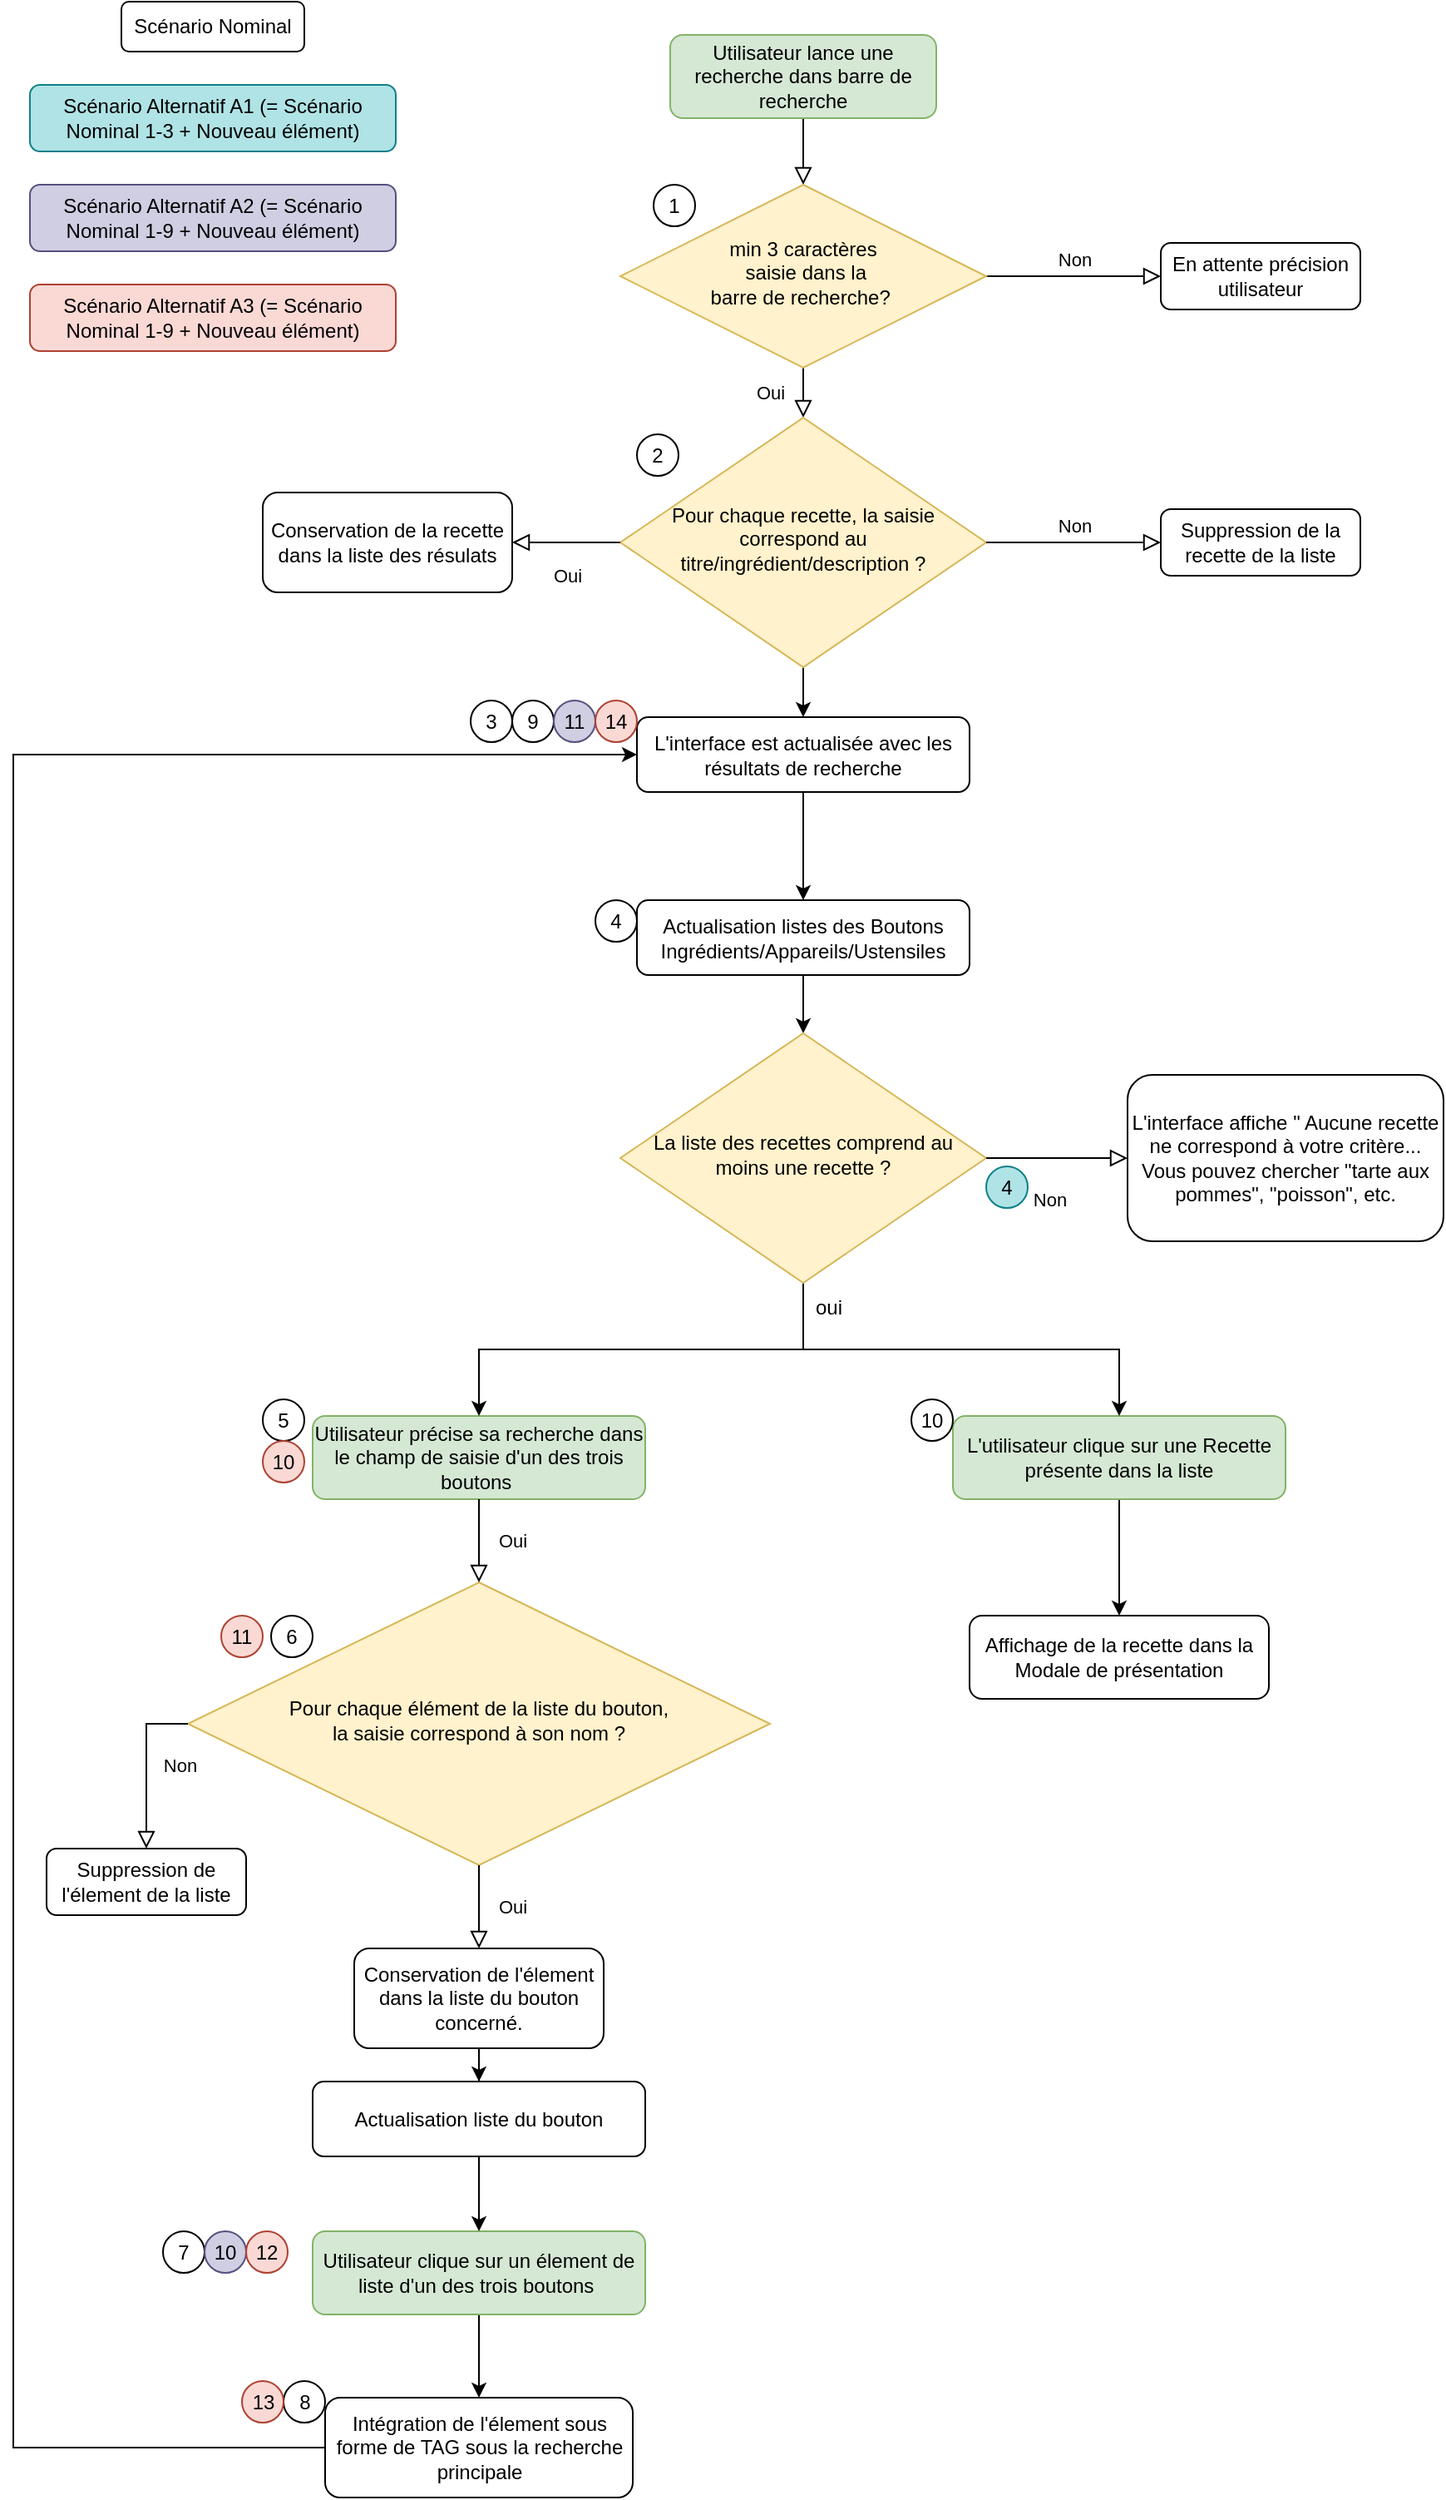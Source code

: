 <mxfile version="21.2.1" type="device">
  <diagram id="C5RBs43oDa-KdzZeNtuy" name="Page-1">
    <mxGraphModel dx="1833" dy="628" grid="1" gridSize="10" guides="1" tooltips="1" connect="1" arrows="1" fold="1" page="1" pageScale="1" pageWidth="827" pageHeight="1169" math="0" shadow="0">
      <root>
        <mxCell id="WIyWlLk6GJQsqaUBKTNV-0" />
        <mxCell id="WIyWlLk6GJQsqaUBKTNV-1" parent="WIyWlLk6GJQsqaUBKTNV-0" />
        <mxCell id="WIyWlLk6GJQsqaUBKTNV-2" value="" style="rounded=0;html=1;jettySize=auto;orthogonalLoop=1;fontSize=11;endArrow=block;endFill=0;endSize=8;strokeWidth=1;shadow=0;labelBackgroundColor=none;edgeStyle=orthogonalEdgeStyle;" parent="WIyWlLk6GJQsqaUBKTNV-1" source="WIyWlLk6GJQsqaUBKTNV-3" target="WIyWlLk6GJQsqaUBKTNV-6" edge="1">
          <mxGeometry relative="1" as="geometry" />
        </mxCell>
        <mxCell id="WIyWlLk6GJQsqaUBKTNV-3" value="Utilisateur lance une recherche dans barre de recherche" style="rounded=1;whiteSpace=wrap;html=1;fontSize=12;glass=0;strokeWidth=1;shadow=0;fillColor=#d5e8d4;strokeColor=#82b366;" parent="WIyWlLk6GJQsqaUBKTNV-1" vertex="1">
          <mxGeometry x="175" y="50" width="160" height="50" as="geometry" />
        </mxCell>
        <mxCell id="WIyWlLk6GJQsqaUBKTNV-4" value="Oui" style="rounded=0;html=1;jettySize=auto;orthogonalLoop=1;fontSize=11;endArrow=block;endFill=0;endSize=8;strokeWidth=1;shadow=0;labelBackgroundColor=none;edgeStyle=orthogonalEdgeStyle;entryX=0.5;entryY=0;entryDx=0;entryDy=0;" parent="WIyWlLk6GJQsqaUBKTNV-1" source="WIyWlLk6GJQsqaUBKTNV-6" target="kjVBQBZkSezJ54CpDJoZ-2" edge="1">
          <mxGeometry y="20" relative="1" as="geometry">
            <mxPoint as="offset" />
            <mxPoint x="255" y="280" as="targetPoint" />
          </mxGeometry>
        </mxCell>
        <mxCell id="WIyWlLk6GJQsqaUBKTNV-5" value="Non" style="edgeStyle=orthogonalEdgeStyle;rounded=0;html=1;jettySize=auto;orthogonalLoop=1;fontSize=11;endArrow=block;endFill=0;endSize=8;strokeWidth=1;shadow=0;labelBackgroundColor=none;entryX=0;entryY=0.5;entryDx=0;entryDy=0;" parent="WIyWlLk6GJQsqaUBKTNV-1" source="WIyWlLk6GJQsqaUBKTNV-6" target="WIyWlLk6GJQsqaUBKTNV-7" edge="1">
          <mxGeometry y="10" relative="1" as="geometry">
            <mxPoint as="offset" />
            <mxPoint x="469" y="195" as="targetPoint" />
          </mxGeometry>
        </mxCell>
        <mxCell id="WIyWlLk6GJQsqaUBKTNV-6" value="min 3 caractères&lt;br&gt;&amp;nbsp;saisie dans la &lt;br&gt;barre de recherche?&amp;nbsp;" style="rhombus;whiteSpace=wrap;html=1;shadow=0;fontFamily=Helvetica;fontSize=12;align=center;strokeWidth=1;spacing=6;spacingTop=-4;fillColor=#fff2cc;strokeColor=#d6b656;" parent="WIyWlLk6GJQsqaUBKTNV-1" vertex="1">
          <mxGeometry x="145" y="140" width="220" height="110" as="geometry" />
        </mxCell>
        <mxCell id="WIyWlLk6GJQsqaUBKTNV-7" value="En attente précision utilisateur" style="rounded=1;whiteSpace=wrap;html=1;fontSize=12;glass=0;strokeWidth=1;shadow=0;" parent="WIyWlLk6GJQsqaUBKTNV-1" vertex="1">
          <mxGeometry x="470" y="175" width="120" height="40" as="geometry" />
        </mxCell>
        <mxCell id="kjVBQBZkSezJ54CpDJoZ-44" value="" style="edgeStyle=orthogonalEdgeStyle;rounded=0;orthogonalLoop=1;jettySize=auto;html=1;" edge="1" parent="WIyWlLk6GJQsqaUBKTNV-1" source="kjVBQBZkSezJ54CpDJoZ-2">
          <mxGeometry relative="1" as="geometry">
            <mxPoint x="255" y="460" as="targetPoint" />
          </mxGeometry>
        </mxCell>
        <mxCell id="kjVBQBZkSezJ54CpDJoZ-2" value="Pour chaque recette, la saisie correspond au titre/ingrédient/description ?" style="rhombus;whiteSpace=wrap;html=1;shadow=0;fontFamily=Helvetica;fontSize=12;align=center;strokeWidth=1;spacing=6;spacingTop=-4;fillColor=#fff2cc;strokeColor=#d6b656;" vertex="1" parent="WIyWlLk6GJQsqaUBKTNV-1">
          <mxGeometry x="145" y="280" width="220" height="150" as="geometry" />
        </mxCell>
        <mxCell id="kjVBQBZkSezJ54CpDJoZ-5" value="Suppression de la recette de la liste" style="rounded=1;whiteSpace=wrap;html=1;fontSize=12;glass=0;strokeWidth=1;shadow=0;" vertex="1" parent="WIyWlLk6GJQsqaUBKTNV-1">
          <mxGeometry x="470" y="335" width="120" height="40" as="geometry" />
        </mxCell>
        <mxCell id="kjVBQBZkSezJ54CpDJoZ-82" value="" style="edgeStyle=orthogonalEdgeStyle;rounded=0;orthogonalLoop=1;jettySize=auto;html=1;" edge="1" parent="WIyWlLk6GJQsqaUBKTNV-1" source="kjVBQBZkSezJ54CpDJoZ-6" target="kjVBQBZkSezJ54CpDJoZ-57">
          <mxGeometry relative="1" as="geometry" />
        </mxCell>
        <mxCell id="kjVBQBZkSezJ54CpDJoZ-6" value="Actualisation listes des Boutons Ingrédients/Appareils/Ustensiles" style="rounded=1;whiteSpace=wrap;html=1;fontSize=12;glass=0;strokeWidth=1;shadow=0;" vertex="1" parent="WIyWlLk6GJQsqaUBKTNV-1">
          <mxGeometry x="155" y="570" width="200" height="45" as="geometry" />
        </mxCell>
        <mxCell id="kjVBQBZkSezJ54CpDJoZ-8" value="1" style="ellipse;whiteSpace=wrap;html=1;aspect=fixed;" vertex="1" parent="WIyWlLk6GJQsqaUBKTNV-1">
          <mxGeometry x="165" y="140" width="25" height="25" as="geometry" />
        </mxCell>
        <mxCell id="kjVBQBZkSezJ54CpDJoZ-9" value="2" style="ellipse;whiteSpace=wrap;html=1;aspect=fixed;" vertex="1" parent="WIyWlLk6GJQsqaUBKTNV-1">
          <mxGeometry x="155" y="290" width="25" height="25" as="geometry" />
        </mxCell>
        <mxCell id="kjVBQBZkSezJ54CpDJoZ-10" value="3" style="ellipse;whiteSpace=wrap;html=1;aspect=fixed;" vertex="1" parent="WIyWlLk6GJQsqaUBKTNV-1">
          <mxGeometry x="55" y="450" width="25" height="25" as="geometry" />
        </mxCell>
        <mxCell id="kjVBQBZkSezJ54CpDJoZ-12" value="Utilisateur précise sa recherche dans le champ de saisie d&#39;un des trois boutons&amp;nbsp;" style="rounded=1;whiteSpace=wrap;html=1;fontSize=12;glass=0;strokeWidth=1;shadow=0;fillColor=#d5e8d4;strokeColor=#82b366;" vertex="1" parent="WIyWlLk6GJQsqaUBKTNV-1">
          <mxGeometry x="-40" y="880" width="200" height="50" as="geometry" />
        </mxCell>
        <mxCell id="kjVBQBZkSezJ54CpDJoZ-15" value="Pour chaque élément de la liste du bouton,&lt;br&gt;&amp;nbsp;la saisie correspond à son nom&amp;nbsp;?&amp;nbsp;" style="rhombus;whiteSpace=wrap;html=1;shadow=0;fontFamily=Helvetica;fontSize=12;align=center;strokeWidth=1;spacing=6;spacingTop=-4;fillColor=#fff2cc;strokeColor=#d6b656;" vertex="1" parent="WIyWlLk6GJQsqaUBKTNV-1">
          <mxGeometry x="-115" y="980" width="350" height="170" as="geometry" />
        </mxCell>
        <mxCell id="kjVBQBZkSezJ54CpDJoZ-17" value="Suppression de l&#39;élement de la liste" style="rounded=1;whiteSpace=wrap;html=1;fontSize=12;glass=0;strokeWidth=1;shadow=0;" vertex="1" parent="WIyWlLk6GJQsqaUBKTNV-1">
          <mxGeometry x="-200" y="1140" width="120" height="40" as="geometry" />
        </mxCell>
        <mxCell id="kjVBQBZkSezJ54CpDJoZ-41" value="" style="edgeStyle=orthogonalEdgeStyle;rounded=0;orthogonalLoop=1;jettySize=auto;html=1;" edge="1" parent="WIyWlLk6GJQsqaUBKTNV-1" source="kjVBQBZkSezJ54CpDJoZ-18" target="kjVBQBZkSezJ54CpDJoZ-38">
          <mxGeometry relative="1" as="geometry" />
        </mxCell>
        <mxCell id="kjVBQBZkSezJ54CpDJoZ-18" value="Conservation de l&#39;élement dans la liste du bouton concerné." style="rounded=1;whiteSpace=wrap;html=1;fontSize=12;glass=0;strokeWidth=1;shadow=0;" vertex="1" parent="WIyWlLk6GJQsqaUBKTNV-1">
          <mxGeometry x="-15" y="1200" width="150" height="60" as="geometry" />
        </mxCell>
        <mxCell id="kjVBQBZkSezJ54CpDJoZ-39" value="" style="edgeStyle=orthogonalEdgeStyle;rounded=0;orthogonalLoop=1;jettySize=auto;html=1;" edge="1" parent="WIyWlLk6GJQsqaUBKTNV-1" source="kjVBQBZkSezJ54CpDJoZ-21" target="kjVBQBZkSezJ54CpDJoZ-22">
          <mxGeometry relative="1" as="geometry" />
        </mxCell>
        <mxCell id="kjVBQBZkSezJ54CpDJoZ-21" value="Utilisateur clique sur un élement de liste d&#39;un des trois boutons&amp;nbsp;" style="rounded=1;whiteSpace=wrap;html=1;fontSize=12;glass=0;strokeWidth=1;shadow=0;fillColor=#d5e8d4;strokeColor=#82b366;" vertex="1" parent="WIyWlLk6GJQsqaUBKTNV-1">
          <mxGeometry x="-40" y="1370" width="200" height="50" as="geometry" />
        </mxCell>
        <mxCell id="kjVBQBZkSezJ54CpDJoZ-86" style="edgeStyle=orthogonalEdgeStyle;rounded=0;orthogonalLoop=1;jettySize=auto;html=1;entryX=0;entryY=0.5;entryDx=0;entryDy=0;" edge="1" parent="WIyWlLk6GJQsqaUBKTNV-1" source="kjVBQBZkSezJ54CpDJoZ-22" target="kjVBQBZkSezJ54CpDJoZ-24">
          <mxGeometry relative="1" as="geometry">
            <Array as="points">
              <mxPoint x="-220" y="1500" />
              <mxPoint x="-220" y="483" />
            </Array>
          </mxGeometry>
        </mxCell>
        <mxCell id="kjVBQBZkSezJ54CpDJoZ-22" value="Intégration de l&#39;élement sous forme de TAG sous la recherche principale" style="rounded=1;whiteSpace=wrap;html=1;fontSize=12;glass=0;strokeWidth=1;shadow=0;" vertex="1" parent="WIyWlLk6GJQsqaUBKTNV-1">
          <mxGeometry x="-32.5" y="1470" width="185" height="60" as="geometry" />
        </mxCell>
        <mxCell id="kjVBQBZkSezJ54CpDJoZ-81" value="" style="edgeStyle=orthogonalEdgeStyle;rounded=0;orthogonalLoop=1;jettySize=auto;html=1;" edge="1" parent="WIyWlLk6GJQsqaUBKTNV-1" source="kjVBQBZkSezJ54CpDJoZ-24" target="kjVBQBZkSezJ54CpDJoZ-6">
          <mxGeometry relative="1" as="geometry" />
        </mxCell>
        <mxCell id="kjVBQBZkSezJ54CpDJoZ-24" value="L&#39;interface est actualisée avec les résultats de recherche" style="rounded=1;whiteSpace=wrap;html=1;fontSize=12;glass=0;strokeWidth=1;shadow=0;" vertex="1" parent="WIyWlLk6GJQsqaUBKTNV-1">
          <mxGeometry x="155" y="460" width="200" height="45" as="geometry" />
        </mxCell>
        <mxCell id="kjVBQBZkSezJ54CpDJoZ-26" value="Non" style="edgeStyle=orthogonalEdgeStyle;rounded=0;html=1;jettySize=auto;orthogonalLoop=1;fontSize=11;endArrow=block;endFill=0;endSize=8;strokeWidth=1;shadow=0;labelBackgroundColor=none;entryX=0;entryY=0.5;entryDx=0;entryDy=0;exitX=1;exitY=0.5;exitDx=0;exitDy=0;" edge="1" parent="WIyWlLk6GJQsqaUBKTNV-1" source="kjVBQBZkSezJ54CpDJoZ-2" target="kjVBQBZkSezJ54CpDJoZ-5">
          <mxGeometry y="10" relative="1" as="geometry">
            <mxPoint as="offset" />
            <mxPoint x="375" y="205" as="sourcePoint" />
            <mxPoint x="495" y="205" as="targetPoint" />
          </mxGeometry>
        </mxCell>
        <mxCell id="kjVBQBZkSezJ54CpDJoZ-58" value="" style="edgeStyle=orthogonalEdgeStyle;rounded=0;orthogonalLoop=1;jettySize=auto;html=1;" edge="1" parent="WIyWlLk6GJQsqaUBKTNV-1" source="kjVBQBZkSezJ54CpDJoZ-27" target="kjVBQBZkSezJ54CpDJoZ-28">
          <mxGeometry relative="1" as="geometry" />
        </mxCell>
        <mxCell id="kjVBQBZkSezJ54CpDJoZ-27" value="L&#39;utilisateur clique sur une Recette présente dans la liste" style="rounded=1;whiteSpace=wrap;html=1;fontSize=12;glass=0;strokeWidth=1;shadow=0;fillColor=#d5e8d4;strokeColor=#82b366;" vertex="1" parent="WIyWlLk6GJQsqaUBKTNV-1">
          <mxGeometry x="345" y="880" width="200" height="50" as="geometry" />
        </mxCell>
        <mxCell id="kjVBQBZkSezJ54CpDJoZ-28" value="Affichage de la recette dans la Modale de présentation" style="rounded=1;whiteSpace=wrap;html=1;fontSize=12;glass=0;strokeWidth=1;shadow=0;" vertex="1" parent="WIyWlLk6GJQsqaUBKTNV-1">
          <mxGeometry x="355" y="1000" width="180" height="50" as="geometry" />
        </mxCell>
        <mxCell id="kjVBQBZkSezJ54CpDJoZ-29" value="Non" style="edgeStyle=orthogonalEdgeStyle;rounded=0;html=1;jettySize=auto;orthogonalLoop=1;fontSize=11;endArrow=block;endFill=0;endSize=8;strokeWidth=1;shadow=0;labelBackgroundColor=none;entryX=0.5;entryY=0;entryDx=0;entryDy=0;exitX=0;exitY=0.5;exitDx=0;exitDy=0;" edge="1" parent="WIyWlLk6GJQsqaUBKTNV-1" source="kjVBQBZkSezJ54CpDJoZ-15" target="kjVBQBZkSezJ54CpDJoZ-17">
          <mxGeometry y="20" relative="1" as="geometry">
            <mxPoint as="offset" />
            <mxPoint x="360" y="525" as="sourcePoint" />
            <mxPoint x="480" y="525" as="targetPoint" />
          </mxGeometry>
        </mxCell>
        <mxCell id="kjVBQBZkSezJ54CpDJoZ-30" value="Oui" style="rounded=0;html=1;jettySize=auto;orthogonalLoop=1;fontSize=11;endArrow=block;endFill=0;endSize=8;strokeWidth=1;shadow=0;labelBackgroundColor=none;edgeStyle=orthogonalEdgeStyle;exitX=0.5;exitY=1;exitDx=0;exitDy=0;" edge="1" parent="WIyWlLk6GJQsqaUBKTNV-1" source="kjVBQBZkSezJ54CpDJoZ-15" target="kjVBQBZkSezJ54CpDJoZ-18">
          <mxGeometry y="20" relative="1" as="geometry">
            <mxPoint as="offset" />
            <mxPoint x="250" y="400" as="sourcePoint" />
            <mxPoint x="250" y="450" as="targetPoint" />
          </mxGeometry>
        </mxCell>
        <mxCell id="kjVBQBZkSezJ54CpDJoZ-31" value="Oui" style="rounded=0;html=1;jettySize=auto;orthogonalLoop=1;fontSize=11;endArrow=block;endFill=0;endSize=8;strokeWidth=1;shadow=0;labelBackgroundColor=none;edgeStyle=orthogonalEdgeStyle;exitX=0.5;exitY=1;exitDx=0;exitDy=0;entryX=0.5;entryY=0;entryDx=0;entryDy=0;" edge="1" parent="WIyWlLk6GJQsqaUBKTNV-1" source="kjVBQBZkSezJ54CpDJoZ-12" target="kjVBQBZkSezJ54CpDJoZ-15">
          <mxGeometry y="20" relative="1" as="geometry">
            <mxPoint as="offset" />
            <mxPoint x="70" y="1160" as="sourcePoint" />
            <mxPoint x="70" y="1210" as="targetPoint" />
          </mxGeometry>
        </mxCell>
        <mxCell id="kjVBQBZkSezJ54CpDJoZ-40" value="" style="edgeStyle=orthogonalEdgeStyle;rounded=0;orthogonalLoop=1;jettySize=auto;html=1;" edge="1" parent="WIyWlLk6GJQsqaUBKTNV-1" source="kjVBQBZkSezJ54CpDJoZ-38" target="kjVBQBZkSezJ54CpDJoZ-21">
          <mxGeometry relative="1" as="geometry" />
        </mxCell>
        <mxCell id="kjVBQBZkSezJ54CpDJoZ-38" value="Actualisation liste du bouton" style="rounded=1;whiteSpace=wrap;html=1;fontSize=12;glass=0;strokeWidth=1;shadow=0;" vertex="1" parent="WIyWlLk6GJQsqaUBKTNV-1">
          <mxGeometry x="-40" y="1280" width="200" height="45" as="geometry" />
        </mxCell>
        <mxCell id="kjVBQBZkSezJ54CpDJoZ-47" value="9" style="ellipse;whiteSpace=wrap;html=1;aspect=fixed;" vertex="1" parent="WIyWlLk6GJQsqaUBKTNV-1">
          <mxGeometry x="80" y="450" width="25" height="25" as="geometry" />
        </mxCell>
        <mxCell id="kjVBQBZkSezJ54CpDJoZ-48" value="10" style="ellipse;whiteSpace=wrap;html=1;aspect=fixed;" vertex="1" parent="WIyWlLk6GJQsqaUBKTNV-1">
          <mxGeometry x="320" y="870" width="25" height="25" as="geometry" />
        </mxCell>
        <mxCell id="kjVBQBZkSezJ54CpDJoZ-49" value="4" style="ellipse;whiteSpace=wrap;html=1;aspect=fixed;" vertex="1" parent="WIyWlLk6GJQsqaUBKTNV-1">
          <mxGeometry x="130" y="570" width="25" height="25" as="geometry" />
        </mxCell>
        <mxCell id="kjVBQBZkSezJ54CpDJoZ-51" value="5" style="ellipse;whiteSpace=wrap;html=1;aspect=fixed;" vertex="1" parent="WIyWlLk6GJQsqaUBKTNV-1">
          <mxGeometry x="-70" y="870" width="25" height="25" as="geometry" />
        </mxCell>
        <mxCell id="kjVBQBZkSezJ54CpDJoZ-52" value="6" style="ellipse;whiteSpace=wrap;html=1;aspect=fixed;" vertex="1" parent="WIyWlLk6GJQsqaUBKTNV-1">
          <mxGeometry x="-65" y="1000" width="25" height="25" as="geometry" />
        </mxCell>
        <mxCell id="kjVBQBZkSezJ54CpDJoZ-53" value="7" style="ellipse;whiteSpace=wrap;html=1;aspect=fixed;" vertex="1" parent="WIyWlLk6GJQsqaUBKTNV-1">
          <mxGeometry x="-130" y="1370" width="25" height="25" as="geometry" />
        </mxCell>
        <mxCell id="kjVBQBZkSezJ54CpDJoZ-54" value="8" style="ellipse;whiteSpace=wrap;html=1;aspect=fixed;" vertex="1" parent="WIyWlLk6GJQsqaUBKTNV-1">
          <mxGeometry x="-57.5" y="1460" width="25" height="25" as="geometry" />
        </mxCell>
        <mxCell id="kjVBQBZkSezJ54CpDJoZ-56" value="Conservation de la recette dans la liste des résulats" style="rounded=1;whiteSpace=wrap;html=1;fontSize=12;glass=0;strokeWidth=1;shadow=0;" vertex="1" parent="WIyWlLk6GJQsqaUBKTNV-1">
          <mxGeometry x="-70" y="325" width="150" height="60" as="geometry" />
        </mxCell>
        <mxCell id="kjVBQBZkSezJ54CpDJoZ-83" style="edgeStyle=orthogonalEdgeStyle;rounded=0;orthogonalLoop=1;jettySize=auto;html=1;" edge="1" parent="WIyWlLk6GJQsqaUBKTNV-1" source="kjVBQBZkSezJ54CpDJoZ-57" target="kjVBQBZkSezJ54CpDJoZ-27">
          <mxGeometry relative="1" as="geometry" />
        </mxCell>
        <mxCell id="kjVBQBZkSezJ54CpDJoZ-94" style="edgeStyle=orthogonalEdgeStyle;rounded=0;orthogonalLoop=1;jettySize=auto;html=1;exitX=0.5;exitY=1;exitDx=0;exitDy=0;entryX=0.5;entryY=0;entryDx=0;entryDy=0;" edge="1" parent="WIyWlLk6GJQsqaUBKTNV-1" source="kjVBQBZkSezJ54CpDJoZ-57" target="kjVBQBZkSezJ54CpDJoZ-12">
          <mxGeometry relative="1" as="geometry" />
        </mxCell>
        <mxCell id="kjVBQBZkSezJ54CpDJoZ-57" value="La liste des recettes comprend au moins une recette ?" style="rhombus;whiteSpace=wrap;html=1;shadow=0;fontFamily=Helvetica;fontSize=12;align=center;strokeWidth=1;spacing=6;spacingTop=-4;fillColor=#fff2cc;strokeColor=#d6b656;" vertex="1" parent="WIyWlLk6GJQsqaUBKTNV-1">
          <mxGeometry x="145" y="650" width="220" height="150" as="geometry" />
        </mxCell>
        <mxCell id="kjVBQBZkSezJ54CpDJoZ-60" value="Oui" style="rounded=0;html=1;jettySize=auto;orthogonalLoop=1;fontSize=11;endArrow=block;endFill=0;endSize=8;strokeWidth=1;shadow=0;labelBackgroundColor=none;edgeStyle=orthogonalEdgeStyle;entryX=1;entryY=0.5;entryDx=0;entryDy=0;exitX=0;exitY=0.5;exitDx=0;exitDy=0;" edge="1" parent="WIyWlLk6GJQsqaUBKTNV-1" source="kjVBQBZkSezJ54CpDJoZ-2" target="kjVBQBZkSezJ54CpDJoZ-56">
          <mxGeometry y="20" relative="1" as="geometry">
            <mxPoint as="offset" />
            <mxPoint x="265" y="260" as="sourcePoint" />
            <mxPoint x="265" y="290" as="targetPoint" />
          </mxGeometry>
        </mxCell>
        <mxCell id="kjVBQBZkSezJ54CpDJoZ-62" value="L&#39;interface affiche &quot; Aucune recette ne correspond à votre critère... Vous pouvez chercher &quot;tarte aux pommes&quot;, &quot;poisson&quot;, etc." style="rounded=1;whiteSpace=wrap;html=1;fontSize=12;glass=0;strokeWidth=1;shadow=0;" vertex="1" parent="WIyWlLk6GJQsqaUBKTNV-1">
          <mxGeometry x="450" y="675" width="190" height="100" as="geometry" />
        </mxCell>
        <mxCell id="kjVBQBZkSezJ54CpDJoZ-63" value="Non" style="edgeStyle=orthogonalEdgeStyle;rounded=0;html=1;jettySize=auto;orthogonalLoop=1;fontSize=11;endArrow=block;endFill=0;endSize=8;strokeWidth=1;shadow=0;labelBackgroundColor=none;entryX=0;entryY=0.5;entryDx=0;entryDy=0;exitX=1;exitY=0.5;exitDx=0;exitDy=0;" edge="1" parent="WIyWlLk6GJQsqaUBKTNV-1" source="kjVBQBZkSezJ54CpDJoZ-57" target="kjVBQBZkSezJ54CpDJoZ-62">
          <mxGeometry x="-0.123" y="-25" relative="1" as="geometry">
            <mxPoint as="offset" />
            <mxPoint x="375" y="365" as="sourcePoint" />
            <mxPoint x="495" y="365" as="targetPoint" />
          </mxGeometry>
        </mxCell>
        <mxCell id="kjVBQBZkSezJ54CpDJoZ-69" value="4" style="ellipse;whiteSpace=wrap;html=1;aspect=fixed;fillColor=#b0e3e6;strokeColor=#0e8088;" vertex="1" parent="WIyWlLk6GJQsqaUBKTNV-1">
          <mxGeometry x="365" y="730" width="25" height="25" as="geometry" />
        </mxCell>
        <mxCell id="kjVBQBZkSezJ54CpDJoZ-73" value="Scénario Nominal" style="rounded=1;whiteSpace=wrap;html=1;fontSize=12;glass=0;strokeWidth=1;shadow=0;" vertex="1" parent="WIyWlLk6GJQsqaUBKTNV-1">
          <mxGeometry x="-155" y="30" width="110" height="30" as="geometry" />
        </mxCell>
        <mxCell id="kjVBQBZkSezJ54CpDJoZ-74" value="Scénario Alternatif A1 (= Scénario Nominal 1-3 + Nouveau élément)" style="rounded=1;whiteSpace=wrap;html=1;fontSize=12;glass=0;strokeWidth=1;shadow=0;fillColor=#b0e3e6;strokeColor=#0e8088;" vertex="1" parent="WIyWlLk6GJQsqaUBKTNV-1">
          <mxGeometry x="-210" y="80" width="220" height="40" as="geometry" />
        </mxCell>
        <mxCell id="kjVBQBZkSezJ54CpDJoZ-75" value="Scénario Alternatif A2 (= Scénario Nominal 1-9 + Nouveau élément)" style="rounded=1;whiteSpace=wrap;html=1;fontSize=12;glass=0;strokeWidth=1;shadow=0;fillColor=#d0cee2;strokeColor=#56517e;" vertex="1" parent="WIyWlLk6GJQsqaUBKTNV-1">
          <mxGeometry x="-210" y="140" width="220" height="40" as="geometry" />
        </mxCell>
        <mxCell id="kjVBQBZkSezJ54CpDJoZ-76" value="10" style="ellipse;whiteSpace=wrap;html=1;aspect=fixed;fillColor=#d0cee2;strokeColor=#56517e;" vertex="1" parent="WIyWlLk6GJQsqaUBKTNV-1">
          <mxGeometry x="-105" y="1370" width="25" height="25" as="geometry" />
        </mxCell>
        <mxCell id="kjVBQBZkSezJ54CpDJoZ-78" value="11" style="ellipse;whiteSpace=wrap;html=1;aspect=fixed;fillColor=#d0cee2;strokeColor=#56517e;" vertex="1" parent="WIyWlLk6GJQsqaUBKTNV-1">
          <mxGeometry x="105" y="450" width="25" height="25" as="geometry" />
        </mxCell>
        <mxCell id="kjVBQBZkSezJ54CpDJoZ-80" value="Scénario Alternatif A3 (= Scénario Nominal 1-9 + Nouveau élément)" style="rounded=1;whiteSpace=wrap;html=1;fontSize=12;glass=0;strokeWidth=1;shadow=0;fillColor=#fad9d5;strokeColor=#ae4132;" vertex="1" parent="WIyWlLk6GJQsqaUBKTNV-1">
          <mxGeometry x="-210" y="200" width="220" height="40" as="geometry" />
        </mxCell>
        <mxCell id="kjVBQBZkSezJ54CpDJoZ-87" value="10" style="ellipse;whiteSpace=wrap;html=1;aspect=fixed;fillColor=#fad9d5;strokeColor=#ae4132;" vertex="1" parent="WIyWlLk6GJQsqaUBKTNV-1">
          <mxGeometry x="-70" y="895" width="25" height="25" as="geometry" />
        </mxCell>
        <mxCell id="kjVBQBZkSezJ54CpDJoZ-88" value="11" style="ellipse;whiteSpace=wrap;html=1;aspect=fixed;fillColor=#fad9d5;strokeColor=#ae4132;" vertex="1" parent="WIyWlLk6GJQsqaUBKTNV-1">
          <mxGeometry x="-95" y="1000" width="25" height="25" as="geometry" />
        </mxCell>
        <mxCell id="kjVBQBZkSezJ54CpDJoZ-89" value="12" style="ellipse;whiteSpace=wrap;html=1;aspect=fixed;fillColor=#fad9d5;strokeColor=#ae4132;" vertex="1" parent="WIyWlLk6GJQsqaUBKTNV-1">
          <mxGeometry x="-80" y="1370" width="25" height="25" as="geometry" />
        </mxCell>
        <mxCell id="kjVBQBZkSezJ54CpDJoZ-91" value="13" style="ellipse;whiteSpace=wrap;html=1;aspect=fixed;fillColor=#fad9d5;strokeColor=#ae4132;" vertex="1" parent="WIyWlLk6GJQsqaUBKTNV-1">
          <mxGeometry x="-82.5" y="1460" width="25" height="25" as="geometry" />
        </mxCell>
        <mxCell id="kjVBQBZkSezJ54CpDJoZ-93" value="14" style="ellipse;whiteSpace=wrap;html=1;aspect=fixed;fillColor=#fad9d5;strokeColor=#ae4132;" vertex="1" parent="WIyWlLk6GJQsqaUBKTNV-1">
          <mxGeometry x="130" y="450" width="25" height="25" as="geometry" />
        </mxCell>
        <mxCell id="kjVBQBZkSezJ54CpDJoZ-95" value="oui" style="text;html=1;align=center;verticalAlign=middle;resizable=0;points=[];autosize=1;strokeColor=none;fillColor=none;" vertex="1" parent="WIyWlLk6GJQsqaUBKTNV-1">
          <mxGeometry x="250" y="800" width="40" height="30" as="geometry" />
        </mxCell>
      </root>
    </mxGraphModel>
  </diagram>
</mxfile>
